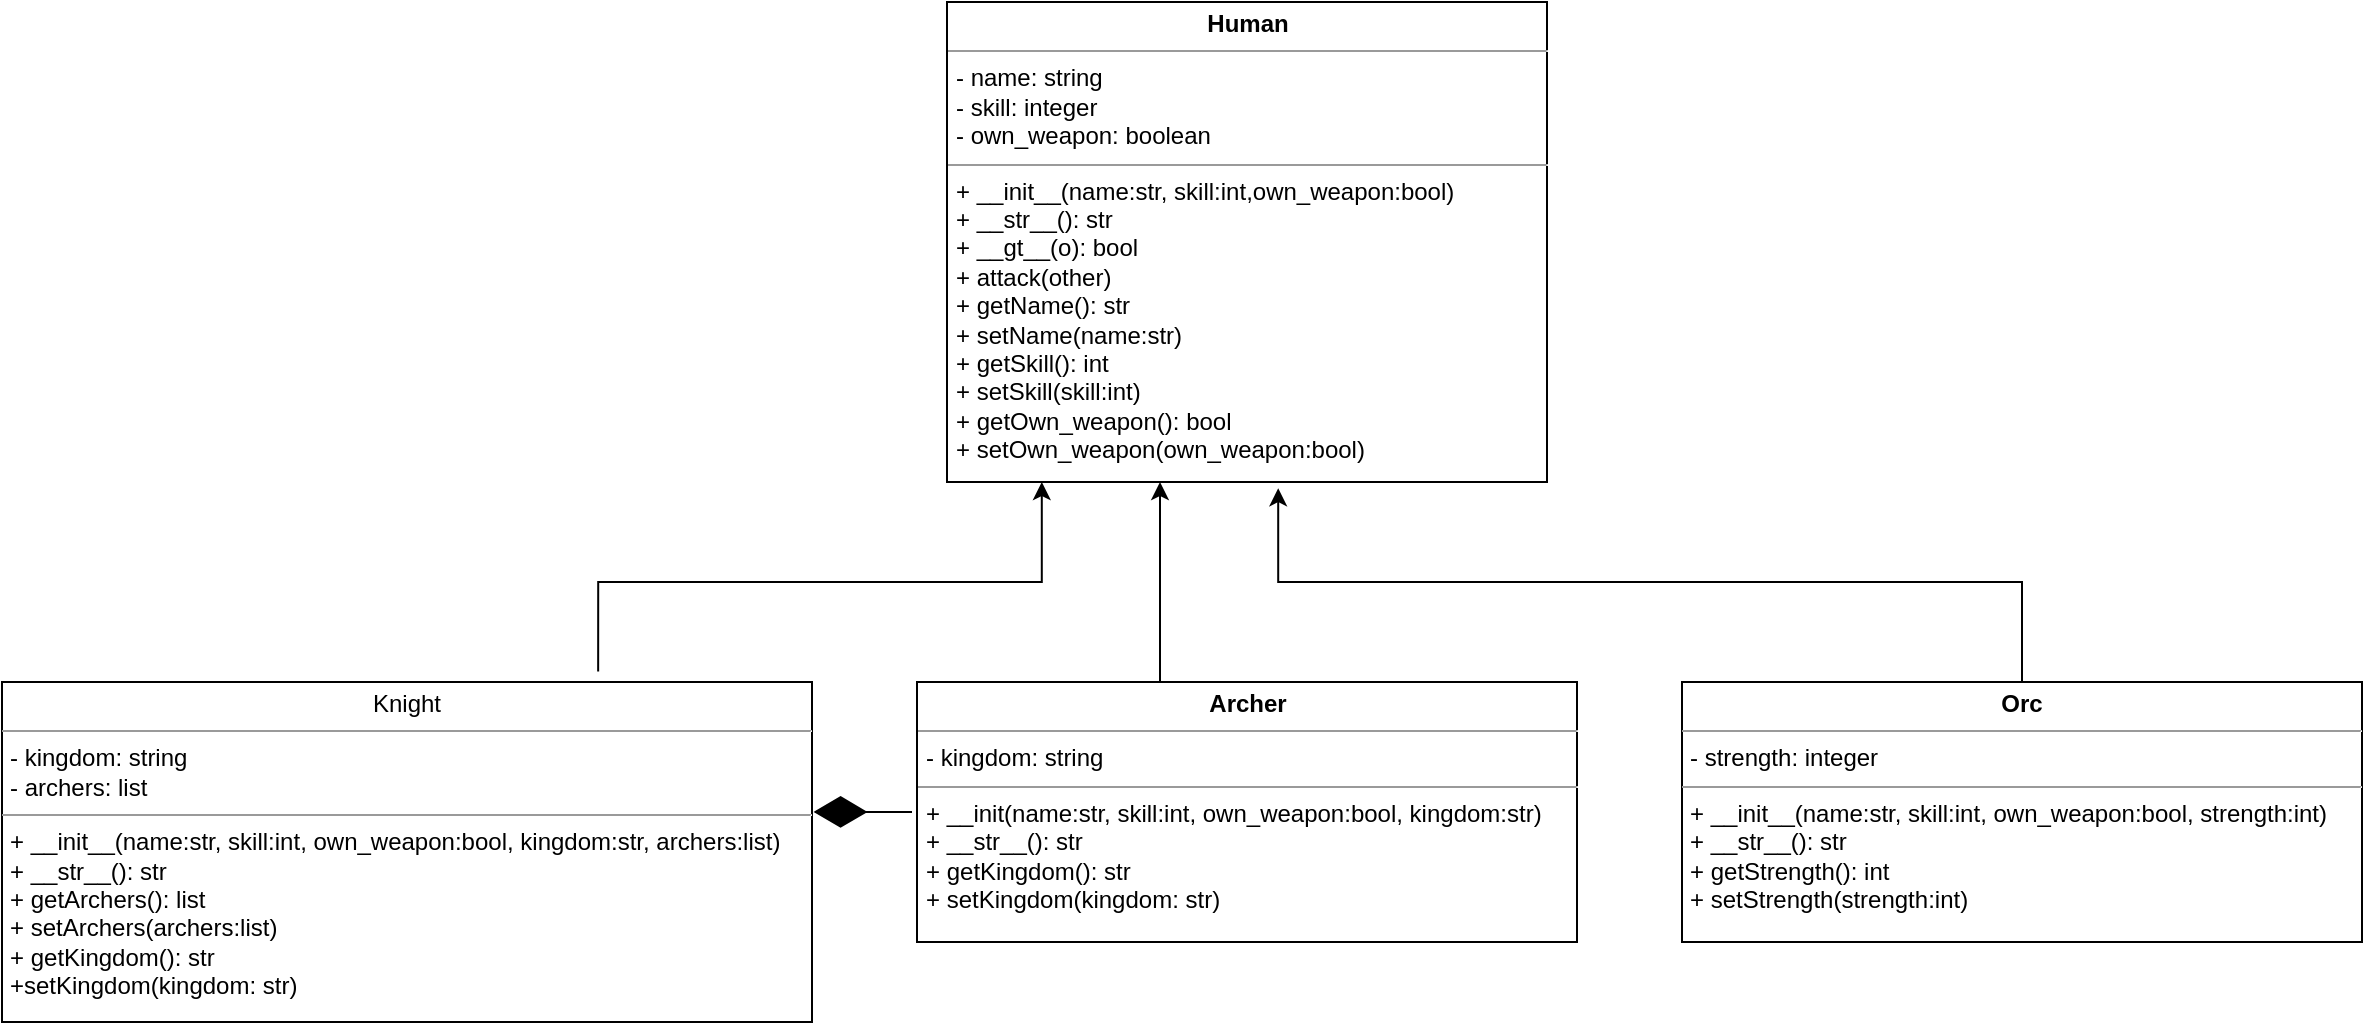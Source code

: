 <mxfile version="12.2.3" type="google" pages="1"><diagram id="wNPQxP2DOsOMx8nsv8J2" name="Page-1"><mxGraphModel dx="1868" dy="657" grid="1" gridSize="10" guides="1" tooltips="1" connect="1" arrows="1" fold="1" page="1" pageScale="1" pageWidth="1100" pageHeight="850" math="0" shadow="0"><root><mxCell id="0"/><mxCell id="1" parent="0"/><mxCell id="sr3L7uPRPN5HiGtRAcrM-1" style="edgeStyle=orthogonalEdgeStyle;rounded=0;orthogonalLoop=1;jettySize=auto;html=1;entryX=0.552;entryY=1.013;entryDx=0;entryDy=0;entryPerimeter=0;" parent="1" source="zhJ74mKUBOUWQuzIB5xJ-10" target="zhJ74mKUBOUWQuzIB5xJ-9" edge="1"><mxGeometry relative="1" as="geometry"><Array as="points"><mxPoint x="628" y="360"/></Array></mxGeometry></mxCell><mxCell id="sr3L7uPRPN5HiGtRAcrM-2" style="edgeStyle=orthogonalEdgeStyle;rounded=0;orthogonalLoop=1;jettySize=auto;html=1;exitX=0.736;exitY=-0.031;exitDx=0;exitDy=0;entryX=0.158;entryY=1;entryDx=0;entryDy=0;exitPerimeter=0;entryPerimeter=0;" parent="1" source="ptZMaOdxEyInhvZcqfBv-1" target="zhJ74mKUBOUWQuzIB5xJ-9" edge="1"><mxGeometry relative="1" as="geometry"><Array as="points"><mxPoint x="288" y="360"/><mxPoint x="510" y="360"/></Array></mxGeometry></mxCell><mxCell id="Ye2rTFJDpeYE0JcQwQkd-1" style="edgeStyle=orthogonalEdgeStyle;rounded=0;orthogonalLoop=1;jettySize=auto;html=1;entryX=0.355;entryY=1;entryDx=0;entryDy=0;entryPerimeter=0;" edge="1" parent="1" source="zhJ74mKUBOUWQuzIB5xJ-16" target="zhJ74mKUBOUWQuzIB5xJ-9"><mxGeometry relative="1" as="geometry"><mxPoint x="570" y="320" as="targetPoint"/><Array as="points"><mxPoint x="569" y="390"/><mxPoint x="569" y="390"/></Array></mxGeometry></mxCell><mxCell id="zhJ74mKUBOUWQuzIB5xJ-9" value="&lt;p style=&quot;margin: 0px ; margin-top: 4px ; text-align: center&quot;&gt;&lt;b&gt;Human&lt;/b&gt;&lt;br&gt;&lt;/p&gt;&lt;hr size=&quot;1&quot;&gt;&lt;p style=&quot;margin: 0px ; margin-left: 4px&quot;&gt;- name: string&lt;br&gt;&lt;/p&gt;&lt;p style=&quot;margin: 0px ; margin-left: 4px&quot;&gt;- skill: integer&lt;br&gt;&lt;/p&gt;&lt;p style=&quot;margin: 0px ; margin-left: 4px&quot;&gt;- own_weapon: boolean&lt;br&gt;&lt;/p&gt;&lt;hr size=&quot;1&quot;&gt;&lt;p style=&quot;margin: 0px ; margin-left: 4px&quot;&gt;+ __init__(name:str, skill:int,own_weapon:bool)&lt;/p&gt;&lt;p style=&quot;margin: 0px ; margin-left: 4px&quot;&gt;+ __str__(): str&lt;/p&gt;&lt;p style=&quot;margin: 0px ; margin-left: 4px&quot;&gt;+ __gt__(o): bool&lt;/p&gt;&lt;p style=&quot;margin: 0px ; margin-left: 4px&quot;&gt;+ attack(other)&lt;br&gt;&lt;/p&gt;&lt;p style=&quot;margin: 0px ; margin-left: 4px&quot;&gt;+ getName(): str&lt;br&gt;&lt;/p&gt;&lt;p style=&quot;margin: 0px ; margin-left: 4px&quot;&gt;+ setName(name:str)&lt;/p&gt;&lt;p style=&quot;margin: 0px ; margin-left: 4px&quot;&gt;+ getSkill(): int&lt;br&gt;&lt;/p&gt;&lt;p style=&quot;margin: 0px ; margin-left: 4px&quot;&gt;+ setSkill(skill:int)&lt;/p&gt;&lt;p style=&quot;margin: 0px ; margin-left: 4px&quot;&gt;+ getOwn_weapon(): bool&lt;br&gt;&lt;/p&gt;&lt;p style=&quot;margin: 0px ; margin-left: 4px&quot;&gt;+ setOwn_weapon(own_weapon:bool)&lt;br&gt;&lt;/p&gt;" style="verticalAlign=top;align=left;overflow=fill;fontSize=12;fontFamily=Helvetica;html=1;" parent="1" vertex="1"><mxGeometry x="462.5" y="70" width="300" height="240" as="geometry"/></mxCell><mxCell id="zhJ74mKUBOUWQuzIB5xJ-10" value="&lt;p style=&quot;margin: 0px ; margin-top: 4px ; text-align: center&quot;&gt;&lt;b&gt;Orc&lt;/b&gt;&lt;br&gt;&lt;/p&gt;&lt;hr size=&quot;1&quot;&gt;&lt;p style=&quot;margin: 0px ; margin-left: 4px&quot;&gt;- strength: integer&lt;br&gt;&lt;/p&gt;&lt;hr size=&quot;1&quot;&gt;&lt;p style=&quot;margin: 0px ; margin-left: 4px&quot;&gt;+ __init__(name:str, skill:int, own_weapon:bool, strength:int)&lt;/p&gt;&lt;p style=&quot;margin: 0px ; margin-left: 4px&quot;&gt;+ __str__(): str&lt;br&gt;&lt;/p&gt;&lt;p style=&quot;margin: 0px ; margin-left: 4px&quot;&gt;+ getStrength(): int&lt;br&gt;&lt;/p&gt;&lt;p style=&quot;margin: 0px ; margin-left: 4px&quot;&gt;+ setStrength(strength:int)&lt;br&gt;&lt;/p&gt;" style="verticalAlign=top;align=left;overflow=fill;fontSize=12;fontFamily=Helvetica;html=1;" parent="1" vertex="1"><mxGeometry x="830" y="410" width="340" height="130" as="geometry"/></mxCell><mxCell id="zhJ74mKUBOUWQuzIB5xJ-16" value="&lt;p style=&quot;margin: 0px ; margin-top: 4px ; text-align: center&quot;&gt;&lt;b&gt;Archer&lt;/b&gt;&lt;br&gt;&lt;/p&gt;&lt;hr size=&quot;1&quot;&gt;&lt;p style=&quot;margin: 0px ; margin-left: 4px&quot;&gt;- kingdom: string&lt;br&gt;&lt;/p&gt;&lt;hr size=&quot;1&quot;&gt;&lt;p style=&quot;margin: 0px ; margin-left: 4px&quot;&gt;+ __init(name:str, skill:int, own_weapon:bool, kingdom:str)&lt;br&gt;&lt;/p&gt;&lt;p style=&quot;margin: 0px ; margin-left: 4px&quot;&gt;+ __str__(): str&lt;/p&gt;&lt;p style=&quot;margin: 0px ; margin-left: 4px&quot;&gt;+ getKingdom(): str&lt;/p&gt;&lt;p style=&quot;margin: 0px ; margin-left: 4px&quot;&gt;+ setKingdom(kingdom: str)&lt;br&gt;&lt;/p&gt;" style="verticalAlign=top;align=left;overflow=fill;fontSize=12;fontFamily=Helvetica;html=1;" parent="1" vertex="1"><mxGeometry x="447.5" y="410" width="330" height="130" as="geometry"/></mxCell><mxCell id="ptZMaOdxEyInhvZcqfBv-1" value="&lt;p style=&quot;margin: 0px ; margin-top: 4px ; text-align: center&quot;&gt;Knight&lt;/p&gt;&lt;hr size=&quot;1&quot;&gt;&lt;p style=&quot;margin: 0px ; margin-left: 4px&quot;&gt;&lt;span&gt;- kingdom: string&lt;br&gt;&lt;/span&gt;&lt;/p&gt;&lt;p style=&quot;margin: 0px ; margin-left: 4px&quot;&gt;&lt;span&gt;- archers: list&lt;/span&gt;&lt;br&gt;&lt;/p&gt;&lt;hr size=&quot;1&quot;&gt;&lt;p style=&quot;margin: 0px ; margin-left: 4px&quot;&gt;+ __init__(name:str, skill:int, own_weapon:bool, kingdom:str, archers:list)&lt;br&gt;&lt;/p&gt;&lt;p style=&quot;margin: 0px ; margin-left: 4px&quot;&gt;+ __str__(): str&lt;/p&gt;&lt;p style=&quot;margin: 0px ; margin-left: 4px&quot;&gt;+ getArchers(): list&lt;/p&gt;&lt;p style=&quot;margin: 0px ; margin-left: 4px&quot;&gt;+ setArchers(archers:list)&lt;/p&gt;&lt;p style=&quot;margin: 0px ; margin-left: 4px&quot;&gt;+ getKingdom(): str&lt;/p&gt;&lt;p style=&quot;margin: 0px ; margin-left: 4px&quot;&gt;+setKingdom(kingdom: str)&lt;br&gt;&lt;/p&gt;" style="verticalAlign=top;align=left;overflow=fill;fontSize=12;fontFamily=Helvetica;html=1;" parent="1" vertex="1"><mxGeometry x="-10" y="410" width="405" height="170" as="geometry"/></mxCell><mxCell id="Ye2rTFJDpeYE0JcQwQkd-2" value="" style="endArrow=diamondThin;endFill=1;endSize=24;html=1;entryX=1.002;entryY=0.382;entryDx=0;entryDy=0;entryPerimeter=0;" edge="1" parent="1" target="ptZMaOdxEyInhvZcqfBv-1"><mxGeometry width="160" relative="1" as="geometry"><mxPoint x="445" y="475" as="sourcePoint"/><mxPoint x="340" y="410" as="targetPoint"/><Array as="points"/></mxGeometry></mxCell></root></mxGraphModel></diagram></mxfile>